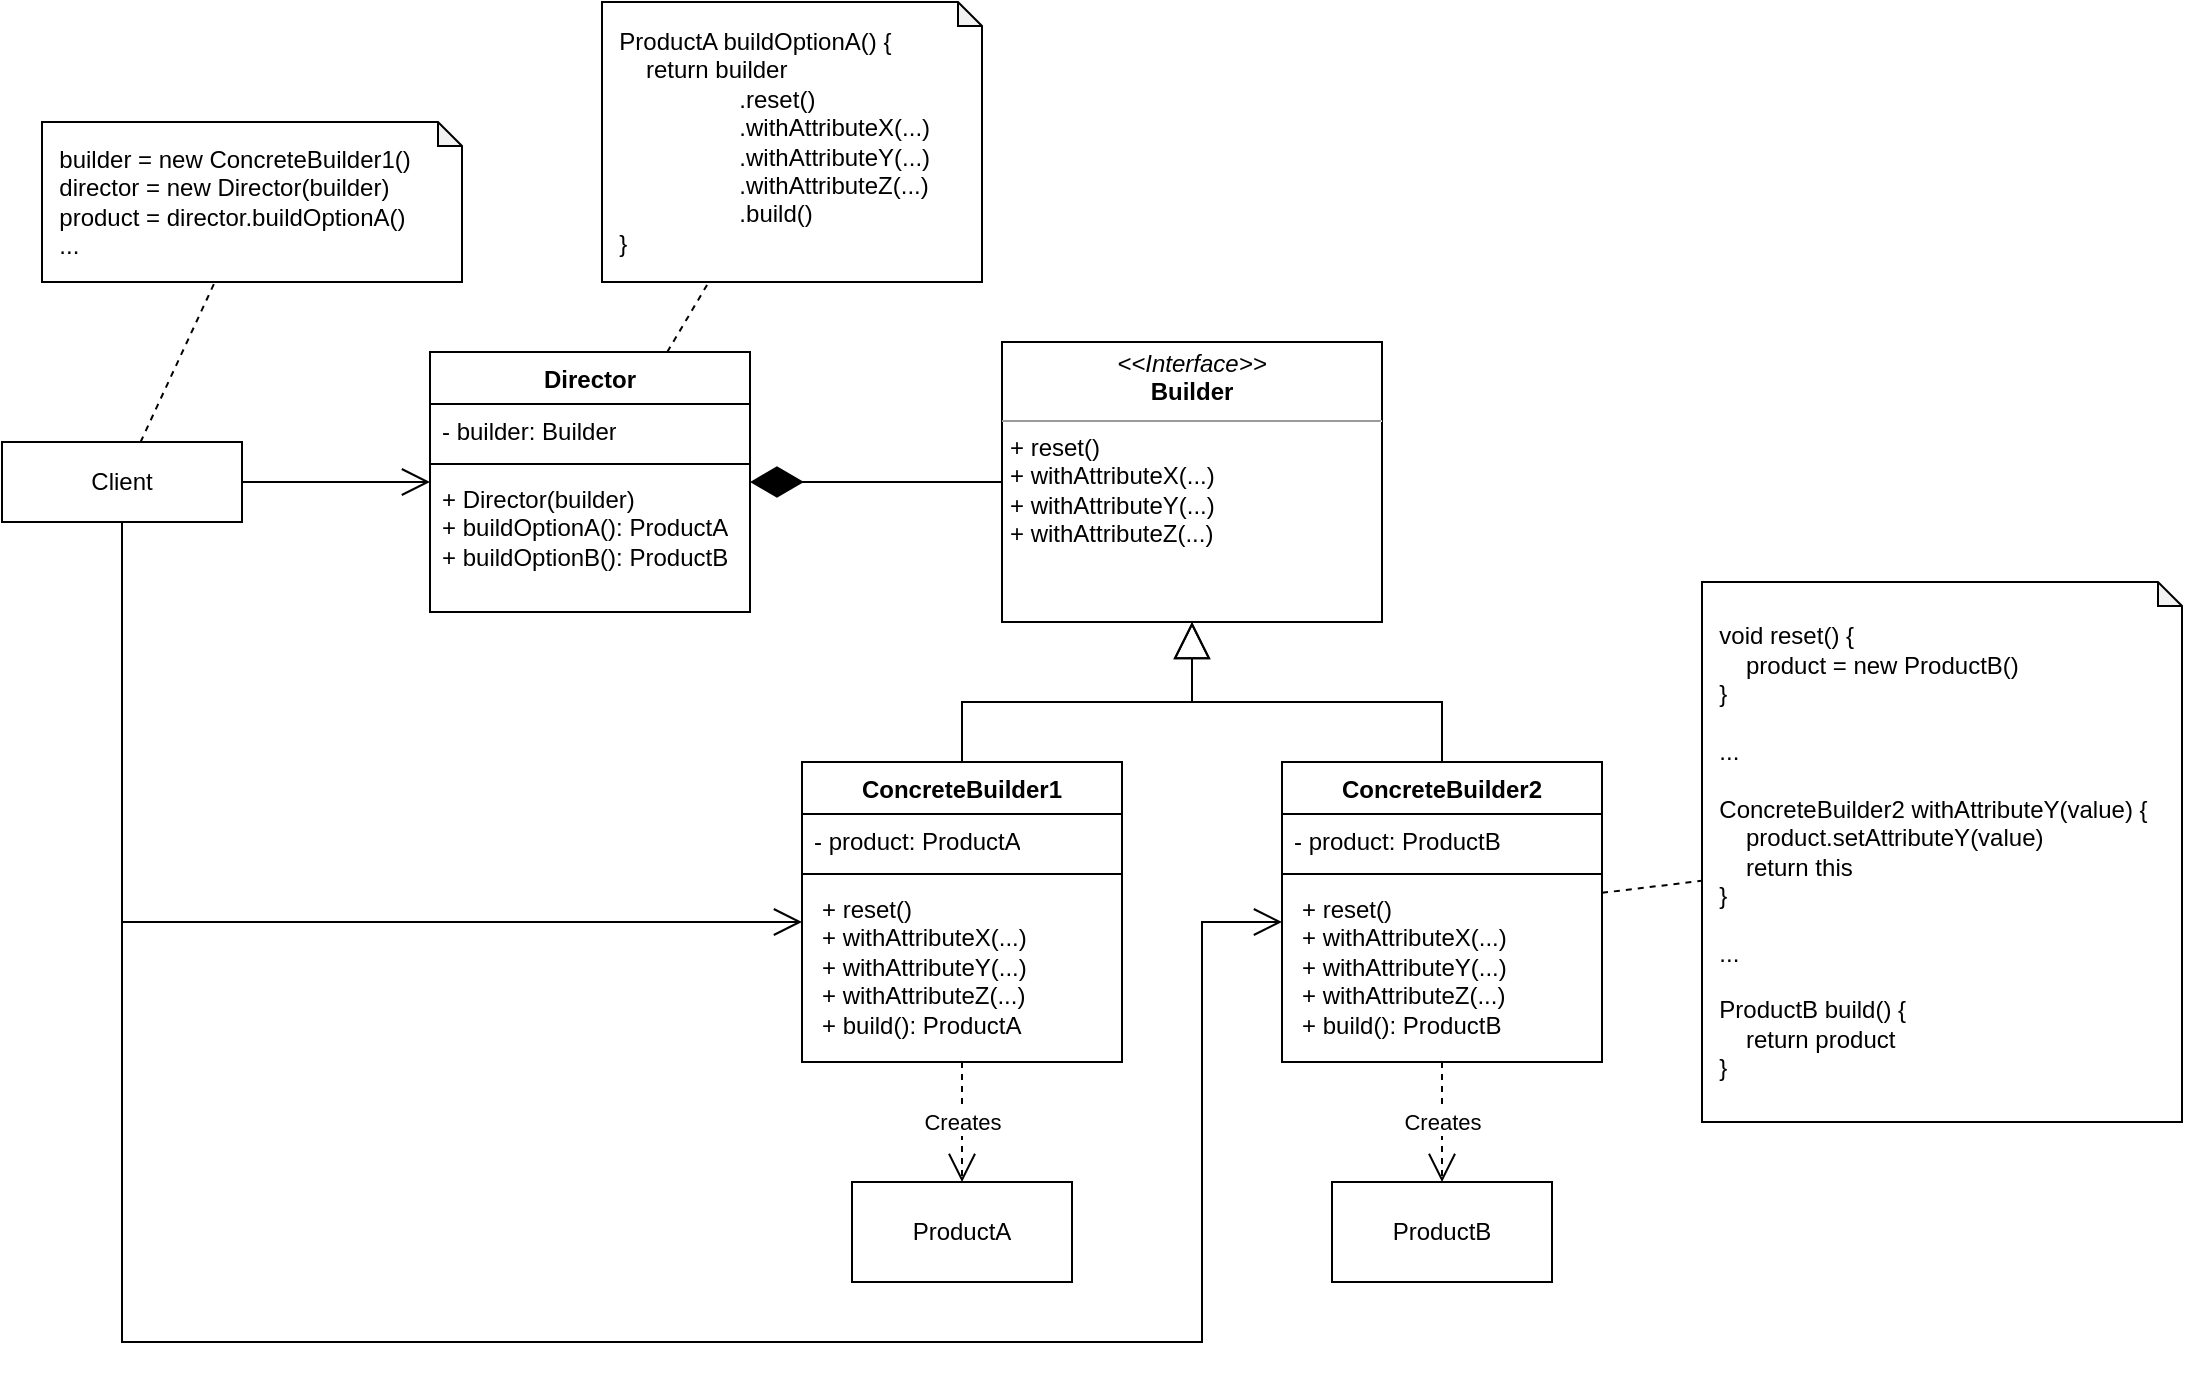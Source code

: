<mxfile version="21.2.1" type="device">
  <diagram id="C5RBs43oDa-KdzZeNtuy" name="Page-1">
    <mxGraphModel dx="1434" dy="2013" grid="1" gridSize="10" guides="1" tooltips="1" connect="1" arrows="1" fold="1" page="1" pageScale="1" pageWidth="827" pageHeight="1169" math="0" shadow="0">
      <root>
        <mxCell id="WIyWlLk6GJQsqaUBKTNV-0" />
        <mxCell id="WIyWlLk6GJQsqaUBKTNV-1" parent="WIyWlLk6GJQsqaUBKTNV-0" />
        <mxCell id="6OIU8u7Q7CGyp8FtFLjI-0" value="Client" style="html=1;whiteSpace=wrap;" vertex="1" parent="WIyWlLk6GJQsqaUBKTNV-1">
          <mxGeometry x="80" y="120" width="120" height="40" as="geometry" />
        </mxCell>
        <mxCell id="6OIU8u7Q7CGyp8FtFLjI-1" value="&lt;p style=&quot;margin:0px;margin-top:4px;text-align:center;&quot;&gt;&lt;i&gt;&amp;lt;&amp;lt;Interface&amp;gt;&amp;gt;&lt;/i&gt;&lt;br&gt;&lt;b&gt;Builder&lt;/b&gt;&lt;br&gt;&lt;/p&gt;&lt;hr size=&quot;1&quot;&gt;&lt;p style=&quot;margin:0px;margin-left:4px;&quot;&gt;&lt;/p&gt;&lt;p style=&quot;margin:0px;margin-left:4px;&quot;&gt;+ reset()&lt;br&gt;+ withAttributeX(...)&lt;/p&gt;&lt;p style=&quot;margin:0px;margin-left:4px;&quot;&gt;+ withAttributeY(...)&lt;br&gt;&lt;/p&gt;&lt;p style=&quot;margin:0px;margin-left:4px;&quot;&gt;+ withAttributeZ(...)&lt;br&gt;&lt;/p&gt;" style="verticalAlign=top;align=left;overflow=fill;fontSize=12;fontFamily=Helvetica;html=1;whiteSpace=wrap;" vertex="1" parent="WIyWlLk6GJQsqaUBKTNV-1">
          <mxGeometry x="580" y="70" width="190" height="140" as="geometry" />
        </mxCell>
        <mxCell id="6OIU8u7Q7CGyp8FtFLjI-2" value="Director" style="swimlane;fontStyle=1;align=center;verticalAlign=top;childLayout=stackLayout;horizontal=1;startSize=26;horizontalStack=0;resizeParent=1;resizeParentMax=0;resizeLast=0;collapsible=1;marginBottom=0;whiteSpace=wrap;html=1;" vertex="1" parent="WIyWlLk6GJQsqaUBKTNV-1">
          <mxGeometry x="294" y="75" width="160" height="130" as="geometry" />
        </mxCell>
        <mxCell id="6OIU8u7Q7CGyp8FtFLjI-3" value="- builder: Builder" style="text;strokeColor=none;fillColor=none;align=left;verticalAlign=top;spacingLeft=4;spacingRight=4;overflow=hidden;rotatable=0;points=[[0,0.5],[1,0.5]];portConstraint=eastwest;whiteSpace=wrap;html=1;" vertex="1" parent="6OIU8u7Q7CGyp8FtFLjI-2">
          <mxGeometry y="26" width="160" height="26" as="geometry" />
        </mxCell>
        <mxCell id="6OIU8u7Q7CGyp8FtFLjI-4" value="" style="line;strokeWidth=1;fillColor=none;align=left;verticalAlign=middle;spacingTop=-1;spacingLeft=3;spacingRight=3;rotatable=0;labelPosition=right;points=[];portConstraint=eastwest;strokeColor=inherit;" vertex="1" parent="6OIU8u7Q7CGyp8FtFLjI-2">
          <mxGeometry y="52" width="160" height="8" as="geometry" />
        </mxCell>
        <mxCell id="6OIU8u7Q7CGyp8FtFLjI-5" value="+ Director(builder)&lt;br&gt;+ buildOptionA(): ProductA&lt;br&gt;+ buildOptionB(): ProductB" style="text;strokeColor=none;fillColor=none;align=left;verticalAlign=top;spacingLeft=4;spacingRight=4;overflow=hidden;rotatable=0;points=[[0,0.5],[1,0.5]];portConstraint=eastwest;whiteSpace=wrap;html=1;" vertex="1" parent="6OIU8u7Q7CGyp8FtFLjI-2">
          <mxGeometry y="60" width="160" height="70" as="geometry" />
        </mxCell>
        <mxCell id="6OIU8u7Q7CGyp8FtFLjI-7" value="" style="endArrow=open;endFill=1;endSize=12;html=1;rounded=0;" edge="1" parent="WIyWlLk6GJQsqaUBKTNV-1" source="6OIU8u7Q7CGyp8FtFLjI-0" target="6OIU8u7Q7CGyp8FtFLjI-2">
          <mxGeometry width="160" relative="1" as="geometry">
            <mxPoint x="300" y="330" as="sourcePoint" />
            <mxPoint x="460" y="330" as="targetPoint" />
          </mxGeometry>
        </mxCell>
        <mxCell id="6OIU8u7Q7CGyp8FtFLjI-8" value="" style="endArrow=diamondThin;endFill=1;endSize=24;html=1;rounded=0;" edge="1" parent="WIyWlLk6GJQsqaUBKTNV-1" source="6OIU8u7Q7CGyp8FtFLjI-1" target="6OIU8u7Q7CGyp8FtFLjI-2">
          <mxGeometry width="160" relative="1" as="geometry">
            <mxPoint x="340" y="330" as="sourcePoint" />
            <mxPoint x="500" y="330" as="targetPoint" />
          </mxGeometry>
        </mxCell>
        <mxCell id="6OIU8u7Q7CGyp8FtFLjI-9" value="ConcreteBuilder1" style="swimlane;fontStyle=1;align=center;verticalAlign=top;childLayout=stackLayout;horizontal=1;startSize=26;horizontalStack=0;resizeParent=1;resizeParentMax=0;resizeLast=0;collapsible=1;marginBottom=0;whiteSpace=wrap;html=1;" vertex="1" parent="WIyWlLk6GJQsqaUBKTNV-1">
          <mxGeometry x="480" y="280" width="160" height="150" as="geometry" />
        </mxCell>
        <mxCell id="6OIU8u7Q7CGyp8FtFLjI-10" value="- product:&amp;nbsp;ProductA" style="text;strokeColor=none;fillColor=none;align=left;verticalAlign=top;spacingLeft=4;spacingRight=4;overflow=hidden;rotatable=0;points=[[0,0.5],[1,0.5]];portConstraint=eastwest;whiteSpace=wrap;html=1;" vertex="1" parent="6OIU8u7Q7CGyp8FtFLjI-9">
          <mxGeometry y="26" width="160" height="26" as="geometry" />
        </mxCell>
        <mxCell id="6OIU8u7Q7CGyp8FtFLjI-11" value="" style="line;strokeWidth=1;fillColor=none;align=left;verticalAlign=middle;spacingTop=-1;spacingLeft=3;spacingRight=3;rotatable=0;labelPosition=right;points=[];portConstraint=eastwest;strokeColor=inherit;" vertex="1" parent="6OIU8u7Q7CGyp8FtFLjI-9">
          <mxGeometry y="52" width="160" height="8" as="geometry" />
        </mxCell>
        <mxCell id="6OIU8u7Q7CGyp8FtFLjI-12" value="&lt;p style=&quot;border-color: var(--border-color); margin: 0px 0px 0px 4px;&quot;&gt;+ reset()&lt;br style=&quot;border-color: var(--border-color);&quot;&gt;+ withAttributeX(...)&lt;/p&gt;&lt;p style=&quot;border-color: var(--border-color); margin: 0px 0px 0px 4px;&quot;&gt;+ withAttributeY(...)&lt;br style=&quot;border-color: var(--border-color);&quot;&gt;&lt;/p&gt;&lt;p style=&quot;border-color: var(--border-color); margin: 0px 0px 0px 4px;&quot;&gt;+ withAttributeZ(...)&lt;/p&gt;&lt;p style=&quot;border-color: var(--border-color); margin: 0px 0px 0px 4px;&quot;&gt;+ build(): ProductA&lt;/p&gt;" style="text;strokeColor=none;fillColor=none;align=left;verticalAlign=top;spacingLeft=4;spacingRight=4;overflow=hidden;rotatable=0;points=[[0,0.5],[1,0.5]];portConstraint=eastwest;whiteSpace=wrap;html=1;" vertex="1" parent="6OIU8u7Q7CGyp8FtFLjI-9">
          <mxGeometry y="60" width="160" height="90" as="geometry" />
        </mxCell>
        <mxCell id="6OIU8u7Q7CGyp8FtFLjI-13" value="ProductA" style="html=1;whiteSpace=wrap;" vertex="1" parent="WIyWlLk6GJQsqaUBKTNV-1">
          <mxGeometry x="505" y="490" width="110" height="50" as="geometry" />
        </mxCell>
        <mxCell id="6OIU8u7Q7CGyp8FtFLjI-15" value="Creates" style="endArrow=open;endSize=12;dashed=1;html=1;rounded=0;" edge="1" parent="WIyWlLk6GJQsqaUBKTNV-1" source="6OIU8u7Q7CGyp8FtFLjI-9" target="6OIU8u7Q7CGyp8FtFLjI-13">
          <mxGeometry width="160" relative="1" as="geometry">
            <mxPoint x="340" y="370" as="sourcePoint" />
            <mxPoint x="500" y="370" as="targetPoint" />
          </mxGeometry>
        </mxCell>
        <mxCell id="6OIU8u7Q7CGyp8FtFLjI-17" value="ConcreteBuilder2" style="swimlane;fontStyle=1;align=center;verticalAlign=top;childLayout=stackLayout;horizontal=1;startSize=26;horizontalStack=0;resizeParent=1;resizeParentMax=0;resizeLast=0;collapsible=1;marginBottom=0;whiteSpace=wrap;html=1;" vertex="1" parent="WIyWlLk6GJQsqaUBKTNV-1">
          <mxGeometry x="720" y="280" width="160" height="150" as="geometry" />
        </mxCell>
        <mxCell id="6OIU8u7Q7CGyp8FtFLjI-18" value="- product:&amp;nbsp;ProductB" style="text;strokeColor=none;fillColor=none;align=left;verticalAlign=top;spacingLeft=4;spacingRight=4;overflow=hidden;rotatable=0;points=[[0,0.5],[1,0.5]];portConstraint=eastwest;whiteSpace=wrap;html=1;" vertex="1" parent="6OIU8u7Q7CGyp8FtFLjI-17">
          <mxGeometry y="26" width="160" height="26" as="geometry" />
        </mxCell>
        <mxCell id="6OIU8u7Q7CGyp8FtFLjI-19" value="" style="line;strokeWidth=1;fillColor=none;align=left;verticalAlign=middle;spacingTop=-1;spacingLeft=3;spacingRight=3;rotatable=0;labelPosition=right;points=[];portConstraint=eastwest;strokeColor=inherit;" vertex="1" parent="6OIU8u7Q7CGyp8FtFLjI-17">
          <mxGeometry y="52" width="160" height="8" as="geometry" />
        </mxCell>
        <mxCell id="6OIU8u7Q7CGyp8FtFLjI-20" value="&lt;p style=&quot;border-color: var(--border-color); margin: 0px 0px 0px 4px;&quot;&gt;+ reset()&lt;br style=&quot;border-color: var(--border-color);&quot;&gt;+ withAttributeX(...)&lt;/p&gt;&lt;p style=&quot;border-color: var(--border-color); margin: 0px 0px 0px 4px;&quot;&gt;+ withAttributeY(...)&lt;br style=&quot;border-color: var(--border-color);&quot;&gt;&lt;/p&gt;&lt;p style=&quot;border-color: var(--border-color); margin: 0px 0px 0px 4px;&quot;&gt;+ withAttributeZ(...)&lt;/p&gt;&lt;p style=&quot;border-color: var(--border-color); margin: 0px 0px 0px 4px;&quot;&gt;+ build(): ProductB&lt;/p&gt;" style="text;strokeColor=none;fillColor=none;align=left;verticalAlign=top;spacingLeft=4;spacingRight=4;overflow=hidden;rotatable=0;points=[[0,0.5],[1,0.5]];portConstraint=eastwest;whiteSpace=wrap;html=1;" vertex="1" parent="6OIU8u7Q7CGyp8FtFLjI-17">
          <mxGeometry y="60" width="160" height="90" as="geometry" />
        </mxCell>
        <mxCell id="6OIU8u7Q7CGyp8FtFLjI-21" value="ProductB" style="html=1;whiteSpace=wrap;" vertex="1" parent="WIyWlLk6GJQsqaUBKTNV-1">
          <mxGeometry x="745" y="490" width="110" height="50" as="geometry" />
        </mxCell>
        <mxCell id="6OIU8u7Q7CGyp8FtFLjI-22" value="Creates" style="endArrow=open;endSize=12;dashed=1;html=1;rounded=0;" edge="1" parent="WIyWlLk6GJQsqaUBKTNV-1" source="6OIU8u7Q7CGyp8FtFLjI-17" target="6OIU8u7Q7CGyp8FtFLjI-21">
          <mxGeometry width="160" relative="1" as="geometry">
            <mxPoint x="340" y="570" as="sourcePoint" />
            <mxPoint x="500" y="570" as="targetPoint" />
          </mxGeometry>
        </mxCell>
        <mxCell id="6OIU8u7Q7CGyp8FtFLjI-25" value="" style="endArrow=block;endSize=16;endFill=0;html=1;rounded=0;edgeStyle=orthogonalEdgeStyle;" edge="1" parent="WIyWlLk6GJQsqaUBKTNV-1" source="6OIU8u7Q7CGyp8FtFLjI-9" target="6OIU8u7Q7CGyp8FtFLjI-1">
          <mxGeometry width="160" relative="1" as="geometry">
            <mxPoint x="254" y="370" as="sourcePoint" />
            <mxPoint x="414" y="370" as="targetPoint" />
            <Array as="points">
              <mxPoint x="560" y="250" />
              <mxPoint x="675" y="250" />
            </Array>
          </mxGeometry>
        </mxCell>
        <mxCell id="6OIU8u7Q7CGyp8FtFLjI-26" value="" style="endArrow=block;endSize=16;endFill=0;html=1;rounded=0;edgeStyle=orthogonalEdgeStyle;" edge="1" parent="WIyWlLk6GJQsqaUBKTNV-1" source="6OIU8u7Q7CGyp8FtFLjI-17" target="6OIU8u7Q7CGyp8FtFLjI-1">
          <mxGeometry width="160" relative="1" as="geometry">
            <mxPoint x="264" y="380" as="sourcePoint" />
            <mxPoint x="424" y="380" as="targetPoint" />
            <Array as="points">
              <mxPoint x="800" y="250" />
              <mxPoint x="675" y="250" />
            </Array>
          </mxGeometry>
        </mxCell>
        <mxCell id="6OIU8u7Q7CGyp8FtFLjI-27" value="" style="endArrow=open;endFill=1;endSize=12;html=1;rounded=0;edgeStyle=orthogonalEdgeStyle;" edge="1" parent="WIyWlLk6GJQsqaUBKTNV-1" source="6OIU8u7Q7CGyp8FtFLjI-0" target="6OIU8u7Q7CGyp8FtFLjI-9">
          <mxGeometry width="160" relative="1" as="geometry">
            <mxPoint x="140" y="450" as="sourcePoint" />
            <mxPoint x="300" y="450" as="targetPoint" />
            <Array as="points">
              <mxPoint x="140" y="360" />
            </Array>
          </mxGeometry>
        </mxCell>
        <mxCell id="6OIU8u7Q7CGyp8FtFLjI-28" value="" style="endArrow=open;endFill=1;endSize=12;html=1;rounded=0;edgeStyle=orthogonalEdgeStyle;" edge="1" parent="WIyWlLk6GJQsqaUBKTNV-1" source="6OIU8u7Q7CGyp8FtFLjI-0" target="6OIU8u7Q7CGyp8FtFLjI-17">
          <mxGeometry width="160" relative="1" as="geometry">
            <mxPoint x="150" y="170" as="sourcePoint" />
            <mxPoint x="490" y="370" as="targetPoint" />
            <Array as="points">
              <mxPoint x="140" y="570" />
              <mxPoint x="680" y="570" />
              <mxPoint x="680" y="360" />
            </Array>
          </mxGeometry>
        </mxCell>
        <mxCell id="6OIU8u7Q7CGyp8FtFLjI-29" value="&lt;div&gt;&amp;nbsp; builder =&amp;nbsp;new ConcreteBuilder1()&lt;/div&gt;&lt;div&gt;&amp;nbsp; director = new Director(builder)&lt;/div&gt;&lt;div&gt;&amp;nbsp; product = director.buildOptionA()&lt;/div&gt;&lt;div&gt;&amp;nbsp; ...&lt;/div&gt;" style="shape=note;whiteSpace=wrap;html=1;backgroundOutline=1;darkOpacity=0.05;align=left;verticalAlign=middle;size=12;" vertex="1" parent="WIyWlLk6GJQsqaUBKTNV-1">
          <mxGeometry x="100" y="-40" width="210" height="80" as="geometry" />
        </mxCell>
        <mxCell id="6OIU8u7Q7CGyp8FtFLjI-30" value="" style="endArrow=none;dashed=1;html=1;rounded=0;" edge="1" parent="WIyWlLk6GJQsqaUBKTNV-1" source="6OIU8u7Q7CGyp8FtFLjI-0" target="6OIU8u7Q7CGyp8FtFLjI-29">
          <mxGeometry width="50" height="50" relative="1" as="geometry">
            <mxPoint x="410" y="320" as="sourcePoint" />
            <mxPoint x="460" y="270" as="targetPoint" />
          </mxGeometry>
        </mxCell>
        <mxCell id="6OIU8u7Q7CGyp8FtFLjI-31" value="&lt;div&gt;&amp;nbsp; ProductA buildOptionA() {&lt;/div&gt;&lt;div&gt;&amp;nbsp; &amp;nbsp; &amp;nbsp; return builder&lt;/div&gt;&lt;div&gt;&lt;span style=&quot;&quot;&gt;	&lt;/span&gt;&amp;nbsp; &amp;nbsp; &amp;nbsp; &amp;nbsp; &amp;nbsp; &amp;nbsp; &amp;nbsp; &amp;nbsp; &amp;nbsp; &amp;nbsp; .reset()&lt;/div&gt;&lt;div&gt;&lt;span style=&quot;&quot;&gt;		&lt;/span&gt;&amp;nbsp; &lt;span style=&quot;&quot;&gt;	&lt;/span&gt;&amp;nbsp; &amp;nbsp; &amp;nbsp; &amp;nbsp; &amp;nbsp; &amp;nbsp; &amp;nbsp; &amp;nbsp; &amp;nbsp; .withAttributeX(...)&lt;/div&gt;&lt;div&gt;&lt;span style=&quot;&quot;&gt;			&lt;/span&gt;&amp;nbsp; &amp;nbsp; &amp;nbsp; &amp;nbsp; &amp;nbsp; &amp;nbsp; &amp;nbsp; &amp;nbsp; &amp;nbsp; &amp;nbsp; .withAttributeY(...)&lt;/div&gt;&lt;div&gt;&lt;span style=&quot;&quot;&gt;			&lt;/span&gt;&amp;nbsp; &amp;nbsp; &amp;nbsp; &amp;nbsp; &amp;nbsp; &amp;nbsp; &amp;nbsp; &amp;nbsp; &amp;nbsp; &amp;nbsp; .withAttributeZ(...)&lt;/div&gt;&lt;div&gt;&lt;span style=&quot;&quot;&gt;			&lt;/span&gt;&amp;nbsp; &amp;nbsp; &amp;nbsp; &amp;nbsp; &amp;nbsp; &amp;nbsp; &amp;nbsp; &amp;nbsp; &amp;nbsp; &amp;nbsp; .build()&lt;/div&gt;&lt;div&gt;&amp;nbsp; }&lt;/div&gt;" style="shape=note;whiteSpace=wrap;html=1;backgroundOutline=1;darkOpacity=0.05;align=left;verticalAlign=middle;size=12;" vertex="1" parent="WIyWlLk6GJQsqaUBKTNV-1">
          <mxGeometry x="380" y="-100" width="190" height="140" as="geometry" />
        </mxCell>
        <mxCell id="6OIU8u7Q7CGyp8FtFLjI-32" value="" style="endArrow=none;dashed=1;html=1;rounded=0;" edge="1" parent="WIyWlLk6GJQsqaUBKTNV-1" source="6OIU8u7Q7CGyp8FtFLjI-2" target="6OIU8u7Q7CGyp8FtFLjI-31">
          <mxGeometry width="50" height="50" relative="1" as="geometry">
            <mxPoint x="125" y="170" as="sourcePoint" />
            <mxPoint x="36" y="240" as="targetPoint" />
          </mxGeometry>
        </mxCell>
        <mxCell id="6OIU8u7Q7CGyp8FtFLjI-33" value="&lt;div&gt;&amp;nbsp; void reset() {&lt;/div&gt;&lt;div&gt;&amp;nbsp; &amp;nbsp; &amp;nbsp; product = new ProductB()&lt;/div&gt;&lt;div&gt;&amp;nbsp; }&lt;/div&gt;&lt;div&gt;&lt;br&gt;&lt;/div&gt;&lt;div&gt;&amp;nbsp; ...&lt;/div&gt;&lt;div&gt;&lt;br&gt;&lt;/div&gt;&lt;div&gt;&amp;nbsp; ConcreteBuilder2 withAttributeY(value) {&lt;/div&gt;&lt;div&gt;&amp;nbsp; &amp;nbsp; &amp;nbsp; product.setAttributeY(value)&lt;/div&gt;&lt;div&gt;&amp;nbsp; &amp;nbsp; &amp;nbsp; return this&lt;/div&gt;&lt;div&gt;&amp;nbsp; }&lt;/div&gt;&lt;div&gt;&lt;br&gt;&lt;/div&gt;&lt;div&gt;&amp;nbsp; ...&lt;/div&gt;&lt;div&gt;&lt;br&gt;&lt;/div&gt;&lt;div&gt;&amp;nbsp; ProductB build() {&lt;/div&gt;&lt;div&gt;&amp;nbsp; &amp;nbsp; &amp;nbsp; return product&lt;/div&gt;&lt;div&gt;&amp;nbsp; }&lt;/div&gt;" style="shape=note;whiteSpace=wrap;html=1;backgroundOutline=1;darkOpacity=0.05;align=left;verticalAlign=middle;size=12;" vertex="1" parent="WIyWlLk6GJQsqaUBKTNV-1">
          <mxGeometry x="930" y="190" width="240" height="270" as="geometry" />
        </mxCell>
        <mxCell id="6OIU8u7Q7CGyp8FtFLjI-34" value="" style="endArrow=none;dashed=1;html=1;rounded=0;" edge="1" parent="WIyWlLk6GJQsqaUBKTNV-1" source="6OIU8u7Q7CGyp8FtFLjI-17" target="6OIU8u7Q7CGyp8FtFLjI-33">
          <mxGeometry width="50" height="50" relative="1" as="geometry">
            <mxPoint x="950" y="315" as="sourcePoint" />
            <mxPoint x="970" y="280" as="targetPoint" />
          </mxGeometry>
        </mxCell>
      </root>
    </mxGraphModel>
  </diagram>
</mxfile>
